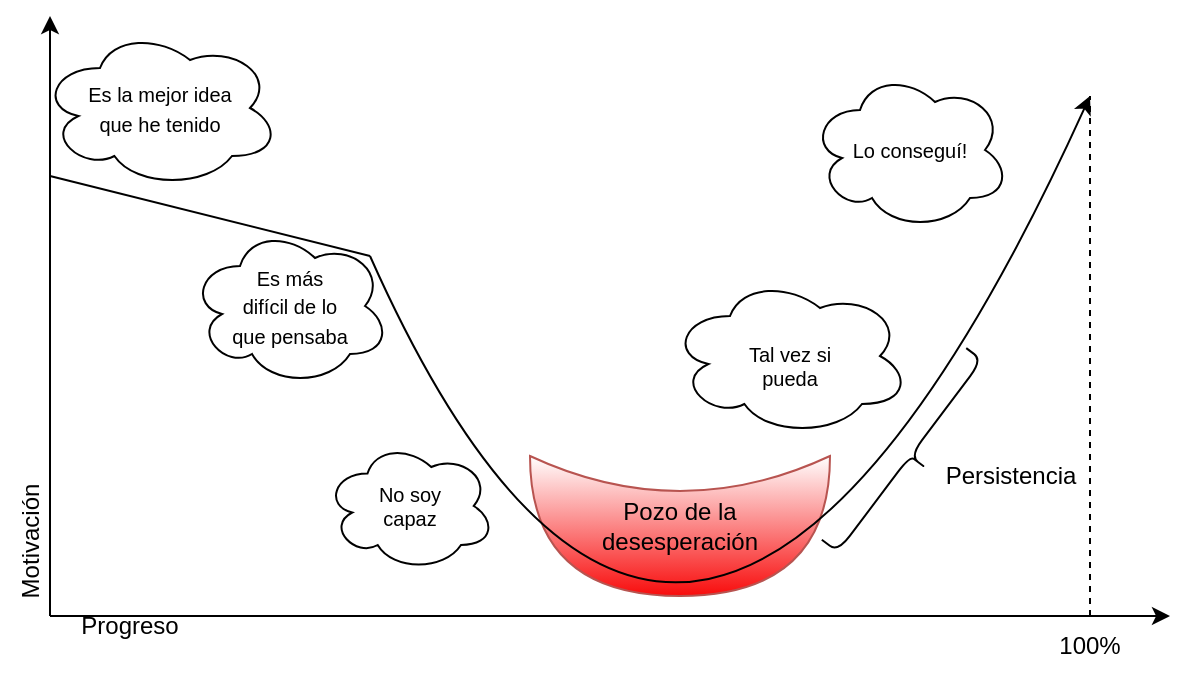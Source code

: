 <mxfile version="15.8.7" type="device"><diagram id="WzgHRxW3obHOLDSEwUFS" name="Page-1"><mxGraphModel dx="599" dy="386" grid="1" gridSize="10" guides="1" tooltips="1" connect="1" arrows="1" fold="1" page="1" pageScale="1" pageWidth="850" pageHeight="1100" math="0" shadow="0"><root><mxCell id="0"/><mxCell id="1" parent="0"/><mxCell id="ROLl3-lBn_NiGRetbUQz-30" value="" style="ellipse;shape=cloud;whiteSpace=wrap;html=1;fontSize=10;gradientDirection=west;" parent="1" vertex="1"><mxGeometry x="257.5" y="372.5" width="85" height="65" as="geometry"/></mxCell><mxCell id="ROLl3-lBn_NiGRetbUQz-28" value="" style="ellipse;shape=cloud;whiteSpace=wrap;html=1;fontSize=10;gradientDirection=west;" parent="1" vertex="1"><mxGeometry x="500" y="187" width="100" height="80" as="geometry"/></mxCell><mxCell id="ROLl3-lBn_NiGRetbUQz-27" value="" style="ellipse;shape=cloud;whiteSpace=wrap;html=1;fontSize=10;gradientDirection=west;" parent="1" vertex="1"><mxGeometry x="430" y="290" width="120" height="80" as="geometry"/></mxCell><mxCell id="ROLl3-lBn_NiGRetbUQz-24" value="" style="ellipse;shape=cloud;whiteSpace=wrap;html=1;fontSize=10;gradientDirection=west;" parent="1" vertex="1"><mxGeometry x="115" y="166" width="120" height="80" as="geometry"/></mxCell><mxCell id="ROLl3-lBn_NiGRetbUQz-22" value="" style="ellipse;shape=cloud;whiteSpace=wrap;html=1;fontSize=10;gradientDirection=west;" parent="1" vertex="1"><mxGeometry x="190" y="265" width="100" height="80" as="geometry"/></mxCell><mxCell id="ROLl3-lBn_NiGRetbUQz-15" value="" style="shape=xor;whiteSpace=wrap;html=1;fillColor=#F80C0C;strokeColor=#b85450;gradientColor=#ffffff;gradientDirection=west;direction=south;" parent="1" vertex="1"><mxGeometry x="360" y="380" width="150" height="70" as="geometry"/></mxCell><mxCell id="ROLl3-lBn_NiGRetbUQz-3" value="" style="curved=1;endArrow=classic;html=1;rounded=0;" parent="1" edge="1"><mxGeometry width="50" height="50" relative="1" as="geometry"><mxPoint x="280" y="280" as="sourcePoint"/><mxPoint x="640" y="200" as="targetPoint"/><Array as="points"><mxPoint x="440" y="640"/></Array></mxGeometry></mxCell><mxCell id="ROLl3-lBn_NiGRetbUQz-4" value="" style="endArrow=none;html=1;rounded=0;" parent="1" edge="1"><mxGeometry width="50" height="50" relative="1" as="geometry"><mxPoint x="120" y="240" as="sourcePoint"/><mxPoint x="280" y="280" as="targetPoint"/></mxGeometry></mxCell><mxCell id="ROLl3-lBn_NiGRetbUQz-5" value="" style="endArrow=classic;html=1;rounded=0;" parent="1" edge="1"><mxGeometry width="50" height="50" relative="1" as="geometry"><mxPoint x="120" y="460" as="sourcePoint"/><mxPoint x="120" y="160" as="targetPoint"/></mxGeometry></mxCell><mxCell id="ROLl3-lBn_NiGRetbUQz-6" value="" style="endArrow=classic;html=1;rounded=0;" parent="1" edge="1"><mxGeometry width="50" height="50" relative="1" as="geometry"><mxPoint x="120" y="460" as="sourcePoint"/><mxPoint x="680" y="460" as="targetPoint"/></mxGeometry></mxCell><mxCell id="ROLl3-lBn_NiGRetbUQz-7" value="Progreso" style="text;html=1;strokeColor=none;fillColor=none;align=center;verticalAlign=middle;whiteSpace=wrap;rounded=0;" parent="1" vertex="1"><mxGeometry x="130" y="450" width="60" height="30" as="geometry"/></mxCell><mxCell id="ROLl3-lBn_NiGRetbUQz-9" value="Motivación" style="text;html=1;strokeColor=none;fillColor=none;align=center;verticalAlign=middle;whiteSpace=wrap;rounded=0;rotation=270;" parent="1" vertex="1"><mxGeometry x="80" y="407.5" width="60" height="30" as="geometry"/></mxCell><mxCell id="ROLl3-lBn_NiGRetbUQz-10" value="" style="endArrow=none;dashed=1;html=1;rounded=0;" parent="1" edge="1"><mxGeometry width="50" height="50" relative="1" as="geometry"><mxPoint x="640" y="460" as="sourcePoint"/><mxPoint x="640" y="200" as="targetPoint"/></mxGeometry></mxCell><mxCell id="ROLl3-lBn_NiGRetbUQz-11" value="100%" style="text;html=1;strokeColor=none;fillColor=none;align=center;verticalAlign=middle;whiteSpace=wrap;rounded=0;" parent="1" vertex="1"><mxGeometry x="610" y="460" width="60" height="30" as="geometry"/></mxCell><mxCell id="ROLl3-lBn_NiGRetbUQz-14" value="Pozo de la desesperación" style="text;html=1;strokeColor=none;fillColor=none;align=center;verticalAlign=middle;whiteSpace=wrap;rounded=0;" parent="1" vertex="1"><mxGeometry x="405" y="400" width="60" height="30" as="geometry"/></mxCell><mxCell id="ROLl3-lBn_NiGRetbUQz-16" value="" style="shape=curlyBracket;whiteSpace=wrap;html=1;rounded=1;flipH=1;fillColor=#F80C0C;gradientColor=#ffffff;gradientDirection=west;size=0.5;rotation=37;" parent="1" vertex="1"><mxGeometry x="540" y="320" width="20" height="120" as="geometry"/></mxCell><mxCell id="ROLl3-lBn_NiGRetbUQz-17" value="Persistencia" style="text;html=1;align=center;verticalAlign=middle;resizable=0;points=[];autosize=1;strokeColor=none;fillColor=none;" parent="1" vertex="1"><mxGeometry x="560" y="380" width="80" height="20" as="geometry"/></mxCell><mxCell id="ROLl3-lBn_NiGRetbUQz-19" value="&lt;font style=&quot;font-size: 10px&quot;&gt;Es la mejor idea que he tenido&lt;/font&gt;" style="text;html=1;strokeColor=none;fillColor=none;align=center;verticalAlign=middle;whiteSpace=wrap;rounded=0;" parent="1" vertex="1"><mxGeometry x="130" y="200" width="90" height="12" as="geometry"/></mxCell><mxCell id="ROLl3-lBn_NiGRetbUQz-20" value="&lt;font style=&quot;font-size: 10px&quot;&gt;Es más difícil de lo que pensaba&lt;/font&gt;" style="text;html=1;strokeColor=none;fillColor=none;align=center;verticalAlign=middle;whiteSpace=wrap;rounded=0;" parent="1" vertex="1"><mxGeometry x="210" y="290" width="60" height="30" as="geometry"/></mxCell><mxCell id="ROLl3-lBn_NiGRetbUQz-21" value="No soy capaz" style="text;html=1;strokeColor=none;fillColor=none;align=center;verticalAlign=middle;whiteSpace=wrap;rounded=0;fontSize=10;" parent="1" vertex="1"><mxGeometry x="270" y="390" width="60" height="30" as="geometry"/></mxCell><mxCell id="ROLl3-lBn_NiGRetbUQz-25" value="Tal vez si pueda" style="text;html=1;strokeColor=none;fillColor=none;align=center;verticalAlign=middle;whiteSpace=wrap;rounded=0;fontSize=10;" parent="1" vertex="1"><mxGeometry x="460" y="320" width="60" height="30" as="geometry"/></mxCell><mxCell id="ROLl3-lBn_NiGRetbUQz-26" value="Lo conseguí!" style="text;html=1;strokeColor=none;fillColor=none;align=center;verticalAlign=middle;whiteSpace=wrap;rounded=0;fontSize=10;" parent="1" vertex="1"><mxGeometry x="520" y="212" width="60" height="30" as="geometry"/></mxCell></root></mxGraphModel></diagram></mxfile>